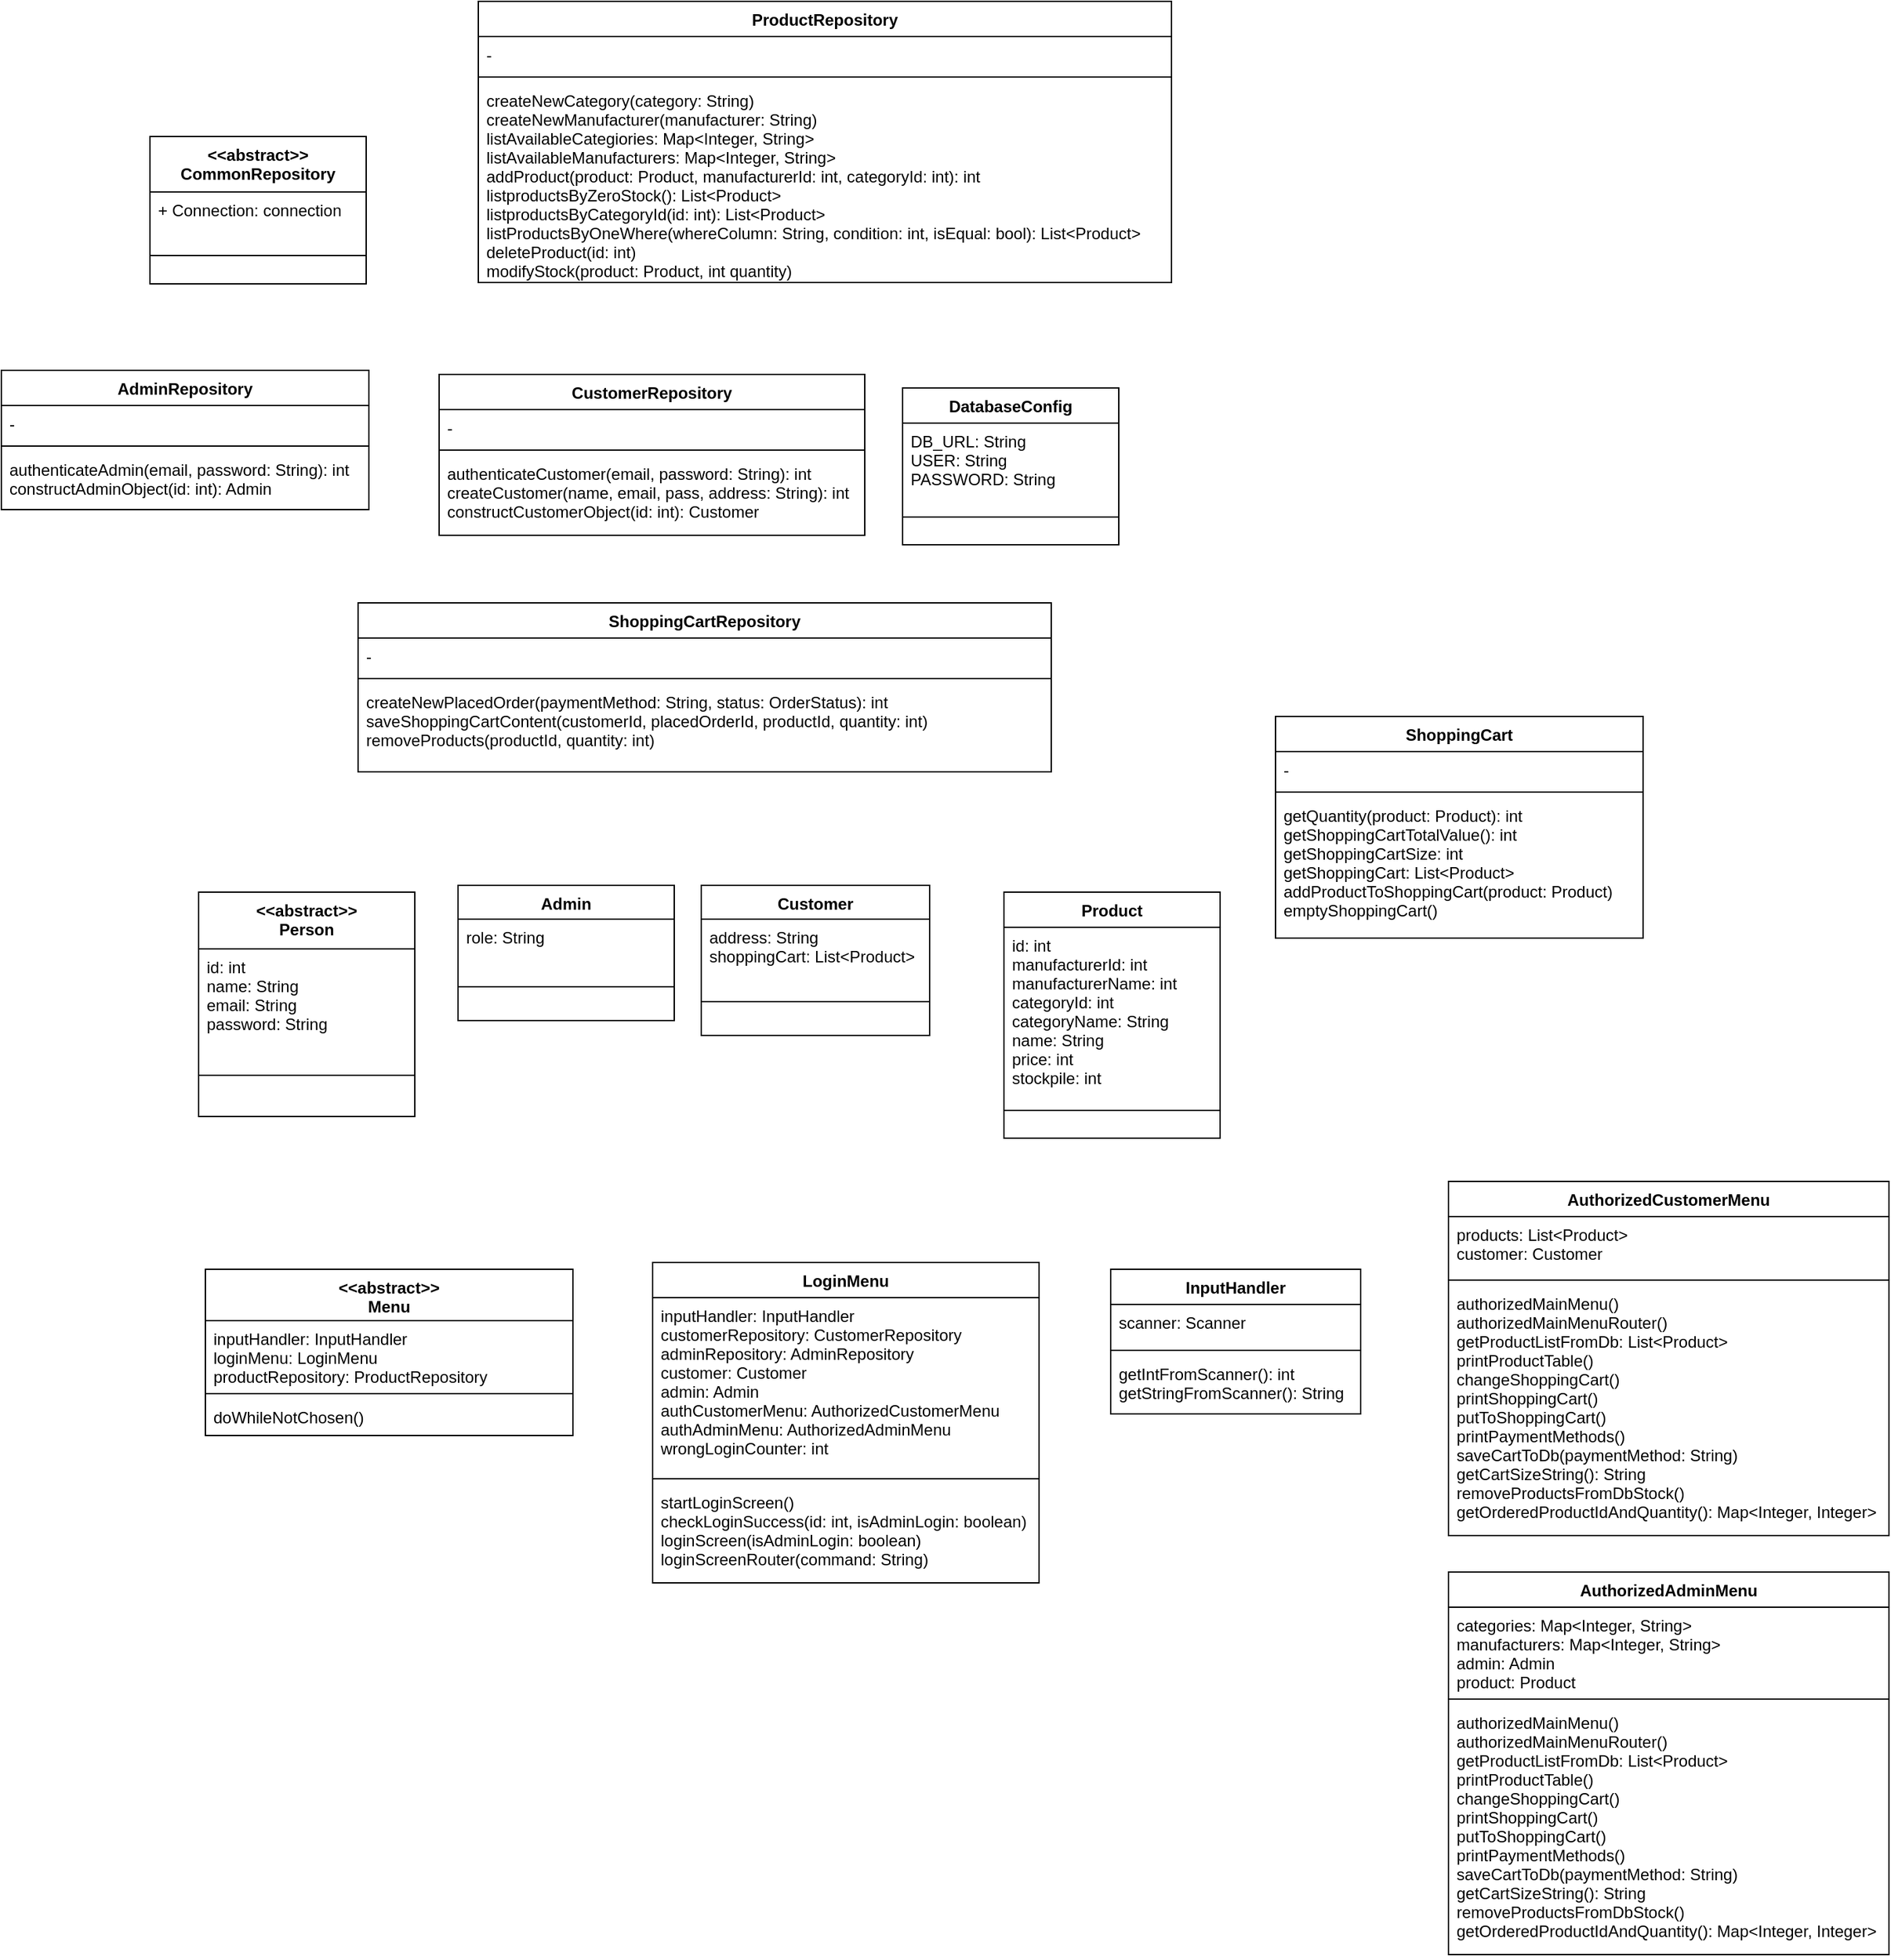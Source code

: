 <mxfile version="16.5.6" type="github">
  <diagram id="Z9Faffj7i-ukGWr66sX4" name="Page-1">
    <mxGraphModel dx="1824" dy="927" grid="0" gridSize="10" guides="1" tooltips="1" connect="1" arrows="1" fold="1" page="1" pageScale="1" pageWidth="827" pageHeight="1169" math="0" shadow="0">
      <root>
        <mxCell id="0" />
        <mxCell id="1" parent="0" />
        <mxCell id="MF9ZLf0BZo5JY9_R4jr4-1" value="&lt;&lt;abstract&gt;&gt;&#xa;CommonRepository" style="swimlane;fontStyle=1;align=center;verticalAlign=top;childLayout=stackLayout;horizontal=1;startSize=41;horizontalStack=0;resizeParent=1;resizeParentMax=0;resizeLast=0;collapsible=1;marginBottom=0;" vertex="1" parent="1">
          <mxGeometry x="140" y="242" width="160" height="109" as="geometry" />
        </mxCell>
        <mxCell id="MF9ZLf0BZo5JY9_R4jr4-2" value="+ Connection: connection" style="text;strokeColor=none;fillColor=none;align=left;verticalAlign=top;spacingLeft=4;spacingRight=4;overflow=hidden;rotatable=0;points=[[0,0.5],[1,0.5]];portConstraint=eastwest;" vertex="1" parent="MF9ZLf0BZo5JY9_R4jr4-1">
          <mxGeometry y="41" width="160" height="26" as="geometry" />
        </mxCell>
        <mxCell id="MF9ZLf0BZo5JY9_R4jr4-3" value="" style="line;strokeWidth=1;fillColor=none;align=left;verticalAlign=middle;spacingTop=-1;spacingLeft=3;spacingRight=3;rotatable=0;labelPosition=right;points=[];portConstraint=eastwest;" vertex="1" parent="MF9ZLf0BZo5JY9_R4jr4-1">
          <mxGeometry y="67" width="160" height="42" as="geometry" />
        </mxCell>
        <mxCell id="MF9ZLf0BZo5JY9_R4jr4-24" value="CustomerRepository" style="swimlane;fontStyle=1;align=center;verticalAlign=top;childLayout=stackLayout;horizontal=1;startSize=26;horizontalStack=0;resizeParent=1;resizeParentMax=0;resizeLast=0;collapsible=1;marginBottom=0;" vertex="1" parent="1">
          <mxGeometry x="354" y="418" width="315" height="119" as="geometry" />
        </mxCell>
        <mxCell id="MF9ZLf0BZo5JY9_R4jr4-25" value="-" style="text;strokeColor=none;fillColor=none;align=left;verticalAlign=top;spacingLeft=4;spacingRight=4;overflow=hidden;rotatable=0;points=[[0,0.5],[1,0.5]];portConstraint=eastwest;" vertex="1" parent="MF9ZLf0BZo5JY9_R4jr4-24">
          <mxGeometry y="26" width="315" height="26" as="geometry" />
        </mxCell>
        <mxCell id="MF9ZLf0BZo5JY9_R4jr4-26" value="" style="line;strokeWidth=1;fillColor=none;align=left;verticalAlign=middle;spacingTop=-1;spacingLeft=3;spacingRight=3;rotatable=0;labelPosition=right;points=[];portConstraint=eastwest;" vertex="1" parent="MF9ZLf0BZo5JY9_R4jr4-24">
          <mxGeometry y="52" width="315" height="8" as="geometry" />
        </mxCell>
        <mxCell id="MF9ZLf0BZo5JY9_R4jr4-27" value="authenticateCustomer(email, password: String): int&#xa;createCustomer(name, email, pass, address: String): int&#xa;constructCustomerObject(id: int): Customer&#xa;" style="text;strokeColor=none;fillColor=none;align=left;verticalAlign=top;spacingLeft=4;spacingRight=4;overflow=hidden;rotatable=0;points=[[0,0.5],[1,0.5]];portConstraint=eastwest;" vertex="1" parent="MF9ZLf0BZo5JY9_R4jr4-24">
          <mxGeometry y="60" width="315" height="59" as="geometry" />
        </mxCell>
        <mxCell id="MF9ZLf0BZo5JY9_R4jr4-28" value="AdminRepository" style="swimlane;fontStyle=1;align=center;verticalAlign=top;childLayout=stackLayout;horizontal=1;startSize=26;horizontalStack=0;resizeParent=1;resizeParentMax=0;resizeLast=0;collapsible=1;marginBottom=0;" vertex="1" parent="1">
          <mxGeometry x="30" y="415" width="272" height="103" as="geometry" />
        </mxCell>
        <mxCell id="MF9ZLf0BZo5JY9_R4jr4-29" value="-" style="text;strokeColor=none;fillColor=none;align=left;verticalAlign=top;spacingLeft=4;spacingRight=4;overflow=hidden;rotatable=0;points=[[0,0.5],[1,0.5]];portConstraint=eastwest;" vertex="1" parent="MF9ZLf0BZo5JY9_R4jr4-28">
          <mxGeometry y="26" width="272" height="26" as="geometry" />
        </mxCell>
        <mxCell id="MF9ZLf0BZo5JY9_R4jr4-30" value="" style="line;strokeWidth=1;fillColor=none;align=left;verticalAlign=middle;spacingTop=-1;spacingLeft=3;spacingRight=3;rotatable=0;labelPosition=right;points=[];portConstraint=eastwest;" vertex="1" parent="MF9ZLf0BZo5JY9_R4jr4-28">
          <mxGeometry y="52" width="272" height="8" as="geometry" />
        </mxCell>
        <mxCell id="MF9ZLf0BZo5JY9_R4jr4-31" value="authenticateAdmin(email, password: String): int&#xa;constructAdminObject(id: int): Admin" style="text;strokeColor=none;fillColor=none;align=left;verticalAlign=top;spacingLeft=4;spacingRight=4;overflow=hidden;rotatable=0;points=[[0,0.5],[1,0.5]];portConstraint=eastwest;" vertex="1" parent="MF9ZLf0BZo5JY9_R4jr4-28">
          <mxGeometry y="60" width="272" height="43" as="geometry" />
        </mxCell>
        <mxCell id="MF9ZLf0BZo5JY9_R4jr4-33" value="&lt;&lt;abstract&gt;&gt;&#xa;Person" style="swimlane;fontStyle=1;align=center;verticalAlign=top;childLayout=stackLayout;horizontal=1;startSize=42;horizontalStack=0;resizeParent=1;resizeParentMax=0;resizeLast=0;collapsible=1;marginBottom=0;" vertex="1" parent="1">
          <mxGeometry x="176" y="801" width="160" height="166" as="geometry" />
        </mxCell>
        <mxCell id="MF9ZLf0BZo5JY9_R4jr4-34" value="id: int&#xa;name: String&#xa;email: String&#xa;password: String" style="text;strokeColor=none;fillColor=none;align=left;verticalAlign=top;spacingLeft=4;spacingRight=4;overflow=hidden;rotatable=0;points=[[0,0.5],[1,0.5]];portConstraint=eastwest;" vertex="1" parent="MF9ZLf0BZo5JY9_R4jr4-33">
          <mxGeometry y="42" width="160" height="63" as="geometry" />
        </mxCell>
        <mxCell id="MF9ZLf0BZo5JY9_R4jr4-35" value="" style="line;strokeWidth=1;fillColor=none;align=left;verticalAlign=middle;spacingTop=-1;spacingLeft=3;spacingRight=3;rotatable=0;labelPosition=right;points=[];portConstraint=eastwest;" vertex="1" parent="MF9ZLf0BZo5JY9_R4jr4-33">
          <mxGeometry y="105" width="160" height="61" as="geometry" />
        </mxCell>
        <mxCell id="MF9ZLf0BZo5JY9_R4jr4-37" value="ProductRepository" style="swimlane;fontStyle=1;align=center;verticalAlign=top;childLayout=stackLayout;horizontal=1;startSize=26;horizontalStack=0;resizeParent=1;resizeParentMax=0;resizeLast=0;collapsible=1;marginBottom=0;" vertex="1" parent="1">
          <mxGeometry x="383" y="142" width="513" height="208" as="geometry" />
        </mxCell>
        <mxCell id="MF9ZLf0BZo5JY9_R4jr4-38" value="-" style="text;strokeColor=none;fillColor=none;align=left;verticalAlign=top;spacingLeft=4;spacingRight=4;overflow=hidden;rotatable=0;points=[[0,0.5],[1,0.5]];portConstraint=eastwest;" vertex="1" parent="MF9ZLf0BZo5JY9_R4jr4-37">
          <mxGeometry y="26" width="513" height="26" as="geometry" />
        </mxCell>
        <mxCell id="MF9ZLf0BZo5JY9_R4jr4-39" value="" style="line;strokeWidth=1;fillColor=none;align=left;verticalAlign=middle;spacingTop=-1;spacingLeft=3;spacingRight=3;rotatable=0;labelPosition=right;points=[];portConstraint=eastwest;" vertex="1" parent="MF9ZLf0BZo5JY9_R4jr4-37">
          <mxGeometry y="52" width="513" height="8" as="geometry" />
        </mxCell>
        <mxCell id="MF9ZLf0BZo5JY9_R4jr4-40" value="createNewCategory(category: String)&#xa;createNewManufacturer(manufacturer: String)&#xa;listAvailableCategiories: Map&lt;Integer, String&gt;&#xa;listAvailableManufacturers: Map&lt;Integer, String&gt;&#xa;addProduct(product: Product, manufacturerId: int, categoryId: int): int&#xa;listproductsByZeroStock(): List&lt;Product&gt;&#xa;listproductsByCategoryId(id: int): List&lt;Product&gt;&#xa;listProductsByOneWhere(whereColumn: String, condition: int, isEqual: bool): List&lt;Product&gt;&#xa;deleteProduct(id: int)&#xa;modifyStock(product: Product, int quantity)&#xa;&#xa;" style="text;strokeColor=none;fillColor=none;align=left;verticalAlign=top;spacingLeft=4;spacingRight=4;overflow=hidden;rotatable=0;points=[[0,0.5],[1,0.5]];portConstraint=eastwest;" vertex="1" parent="MF9ZLf0BZo5JY9_R4jr4-37">
          <mxGeometry y="60" width="513" height="148" as="geometry" />
        </mxCell>
        <mxCell id="MF9ZLf0BZo5JY9_R4jr4-41" value="ShoppingCartRepository" style="swimlane;fontStyle=1;align=center;verticalAlign=top;childLayout=stackLayout;horizontal=1;startSize=26;horizontalStack=0;resizeParent=1;resizeParentMax=0;resizeLast=0;collapsible=1;marginBottom=0;" vertex="1" parent="1">
          <mxGeometry x="294" y="587" width="513" height="125" as="geometry" />
        </mxCell>
        <mxCell id="MF9ZLf0BZo5JY9_R4jr4-42" value="-" style="text;strokeColor=none;fillColor=none;align=left;verticalAlign=top;spacingLeft=4;spacingRight=4;overflow=hidden;rotatable=0;points=[[0,0.5],[1,0.5]];portConstraint=eastwest;" vertex="1" parent="MF9ZLf0BZo5JY9_R4jr4-41">
          <mxGeometry y="26" width="513" height="26" as="geometry" />
        </mxCell>
        <mxCell id="MF9ZLf0BZo5JY9_R4jr4-43" value="" style="line;strokeWidth=1;fillColor=none;align=left;verticalAlign=middle;spacingTop=-1;spacingLeft=3;spacingRight=3;rotatable=0;labelPosition=right;points=[];portConstraint=eastwest;" vertex="1" parent="MF9ZLf0BZo5JY9_R4jr4-41">
          <mxGeometry y="52" width="513" height="8" as="geometry" />
        </mxCell>
        <mxCell id="MF9ZLf0BZo5JY9_R4jr4-44" value="createNewPlacedOrder(paymentMethod: String, status: OrderStatus): int&#xa;saveShoppingCartContent(customerId, placedOrderId, productId, quantity: int)&#xa;removeProducts(productId, quantity: int)" style="text;strokeColor=none;fillColor=none;align=left;verticalAlign=top;spacingLeft=4;spacingRight=4;overflow=hidden;rotatable=0;points=[[0,0.5],[1,0.5]];portConstraint=eastwest;" vertex="1" parent="MF9ZLf0BZo5JY9_R4jr4-41">
          <mxGeometry y="60" width="513" height="65" as="geometry" />
        </mxCell>
        <mxCell id="MF9ZLf0BZo5JY9_R4jr4-45" value="DatabaseConfig" style="swimlane;fontStyle=1;align=center;verticalAlign=top;childLayout=stackLayout;horizontal=1;startSize=26;horizontalStack=0;resizeParent=1;resizeParentMax=0;resizeLast=0;collapsible=1;marginBottom=0;" vertex="1" parent="1">
          <mxGeometry x="697" y="428" width="160" height="116" as="geometry" />
        </mxCell>
        <mxCell id="MF9ZLf0BZo5JY9_R4jr4-46" value="DB_URL: String&#xa;USER: String&#xa;PASSWORD: String" style="text;strokeColor=none;fillColor=none;align=left;verticalAlign=top;spacingLeft=4;spacingRight=4;overflow=hidden;rotatable=0;points=[[0,0.5],[1,0.5]];portConstraint=eastwest;" vertex="1" parent="MF9ZLf0BZo5JY9_R4jr4-45">
          <mxGeometry y="26" width="160" height="49" as="geometry" />
        </mxCell>
        <mxCell id="MF9ZLf0BZo5JY9_R4jr4-47" value="" style="line;strokeWidth=1;fillColor=none;align=left;verticalAlign=middle;spacingTop=-1;spacingLeft=3;spacingRight=3;rotatable=0;labelPosition=right;points=[];portConstraint=eastwest;" vertex="1" parent="MF9ZLf0BZo5JY9_R4jr4-45">
          <mxGeometry y="75" width="160" height="41" as="geometry" />
        </mxCell>
        <mxCell id="MF9ZLf0BZo5JY9_R4jr4-49" value="Admin" style="swimlane;fontStyle=1;align=center;verticalAlign=top;childLayout=stackLayout;horizontal=1;startSize=25;horizontalStack=0;resizeParent=1;resizeParentMax=0;resizeLast=0;collapsible=1;marginBottom=0;" vertex="1" parent="1">
          <mxGeometry x="368" y="796" width="160" height="100" as="geometry" />
        </mxCell>
        <mxCell id="MF9ZLf0BZo5JY9_R4jr4-50" value="role: String" style="text;strokeColor=none;fillColor=none;align=left;verticalAlign=top;spacingLeft=4;spacingRight=4;overflow=hidden;rotatable=0;points=[[0,0.5],[1,0.5]];portConstraint=eastwest;" vertex="1" parent="MF9ZLf0BZo5JY9_R4jr4-49">
          <mxGeometry y="25" width="160" height="25" as="geometry" />
        </mxCell>
        <mxCell id="MF9ZLf0BZo5JY9_R4jr4-51" value="" style="line;strokeWidth=1;fillColor=none;align=left;verticalAlign=middle;spacingTop=-1;spacingLeft=3;spacingRight=3;rotatable=0;labelPosition=right;points=[];portConstraint=eastwest;" vertex="1" parent="MF9ZLf0BZo5JY9_R4jr4-49">
          <mxGeometry y="50" width="160" height="50" as="geometry" />
        </mxCell>
        <mxCell id="MF9ZLf0BZo5JY9_R4jr4-52" value="Customer" style="swimlane;fontStyle=1;align=center;verticalAlign=top;childLayout=stackLayout;horizontal=1;startSize=25;horizontalStack=0;resizeParent=1;resizeParentMax=0;resizeLast=0;collapsible=1;marginBottom=0;" vertex="1" parent="1">
          <mxGeometry x="548" y="796" width="169" height="111" as="geometry" />
        </mxCell>
        <mxCell id="MF9ZLf0BZo5JY9_R4jr4-53" value="address: String&#xa;shoppingCart: List&lt;Product&gt;" style="text;strokeColor=none;fillColor=none;align=left;verticalAlign=top;spacingLeft=4;spacingRight=4;overflow=hidden;rotatable=0;points=[[0,0.5],[1,0.5]];portConstraint=eastwest;" vertex="1" parent="MF9ZLf0BZo5JY9_R4jr4-52">
          <mxGeometry y="25" width="169" height="36" as="geometry" />
        </mxCell>
        <mxCell id="MF9ZLf0BZo5JY9_R4jr4-54" value="" style="line;strokeWidth=1;fillColor=none;align=left;verticalAlign=middle;spacingTop=-1;spacingLeft=3;spacingRight=3;rotatable=0;labelPosition=right;points=[];portConstraint=eastwest;" vertex="1" parent="MF9ZLf0BZo5JY9_R4jr4-52">
          <mxGeometry y="61" width="169" height="50" as="geometry" />
        </mxCell>
        <mxCell id="MF9ZLf0BZo5JY9_R4jr4-55" value="Product" style="swimlane;fontStyle=1;align=center;verticalAlign=top;childLayout=stackLayout;horizontal=1;startSize=26;horizontalStack=0;resizeParent=1;resizeParentMax=0;resizeLast=0;collapsible=1;marginBottom=0;" vertex="1" parent="1">
          <mxGeometry x="772" y="801" width="160" height="182" as="geometry" />
        </mxCell>
        <mxCell id="MF9ZLf0BZo5JY9_R4jr4-56" value="id: int&#xa;manufacturerId: int&#xa;manufacturerName: int&#xa;categoryId: int&#xa;categoryName: String&#xa;name: String&#xa;price: int&#xa;stockpile: int" style="text;strokeColor=none;fillColor=none;align=left;verticalAlign=top;spacingLeft=4;spacingRight=4;overflow=hidden;rotatable=0;points=[[0,0.5],[1,0.5]];portConstraint=eastwest;" vertex="1" parent="MF9ZLf0BZo5JY9_R4jr4-55">
          <mxGeometry y="26" width="160" height="115" as="geometry" />
        </mxCell>
        <mxCell id="MF9ZLf0BZo5JY9_R4jr4-57" value="" style="line;strokeWidth=1;fillColor=none;align=left;verticalAlign=middle;spacingTop=-1;spacingLeft=3;spacingRight=3;rotatable=0;labelPosition=right;points=[];portConstraint=eastwest;" vertex="1" parent="MF9ZLf0BZo5JY9_R4jr4-55">
          <mxGeometry y="141" width="160" height="41" as="geometry" />
        </mxCell>
        <mxCell id="MF9ZLf0BZo5JY9_R4jr4-61" value="ShoppingCart" style="swimlane;fontStyle=1;align=center;verticalAlign=top;childLayout=stackLayout;horizontal=1;startSize=26;horizontalStack=0;resizeParent=1;resizeParentMax=0;resizeLast=0;collapsible=1;marginBottom=0;" vertex="1" parent="1">
          <mxGeometry x="973" y="671" width="272" height="164" as="geometry" />
        </mxCell>
        <mxCell id="MF9ZLf0BZo5JY9_R4jr4-62" value="-" style="text;strokeColor=none;fillColor=none;align=left;verticalAlign=top;spacingLeft=4;spacingRight=4;overflow=hidden;rotatable=0;points=[[0,0.5],[1,0.5]];portConstraint=eastwest;" vertex="1" parent="MF9ZLf0BZo5JY9_R4jr4-61">
          <mxGeometry y="26" width="272" height="26" as="geometry" />
        </mxCell>
        <mxCell id="MF9ZLf0BZo5JY9_R4jr4-63" value="" style="line;strokeWidth=1;fillColor=none;align=left;verticalAlign=middle;spacingTop=-1;spacingLeft=3;spacingRight=3;rotatable=0;labelPosition=right;points=[];portConstraint=eastwest;" vertex="1" parent="MF9ZLf0BZo5JY9_R4jr4-61">
          <mxGeometry y="52" width="272" height="8" as="geometry" />
        </mxCell>
        <mxCell id="MF9ZLf0BZo5JY9_R4jr4-64" value="getQuantity(product: Product): int&#xa;getShoppingCartTotalValue(): int&#xa;getShoppingCartSize: int&#xa;getShoppingCart: List&lt;Product&gt;&#xa;addProductToShoppingCart(product: Product)&#xa;emptyShoppingCart()" style="text;strokeColor=none;fillColor=none;align=left;verticalAlign=top;spacingLeft=4;spacingRight=4;overflow=hidden;rotatable=0;points=[[0,0.5],[1,0.5]];portConstraint=eastwest;" vertex="1" parent="MF9ZLf0BZo5JY9_R4jr4-61">
          <mxGeometry y="60" width="272" height="104" as="geometry" />
        </mxCell>
        <mxCell id="MF9ZLf0BZo5JY9_R4jr4-65" value="&lt;&lt;abstract&gt;&gt;&#xa;Menu" style="swimlane;fontStyle=1;align=center;verticalAlign=top;childLayout=stackLayout;horizontal=1;startSize=38;horizontalStack=0;resizeParent=1;resizeParentMax=0;resizeLast=0;collapsible=1;marginBottom=0;" vertex="1" parent="1">
          <mxGeometry x="181" y="1080" width="272" height="123" as="geometry" />
        </mxCell>
        <mxCell id="MF9ZLf0BZo5JY9_R4jr4-66" value="inputHandler: InputHandler&#xa;loginMenu: LoginMenu&#xa;productRepository: ProductRepository" style="text;strokeColor=none;fillColor=none;align=left;verticalAlign=top;spacingLeft=4;spacingRight=4;overflow=hidden;rotatable=0;points=[[0,0.5],[1,0.5]];portConstraint=eastwest;" vertex="1" parent="MF9ZLf0BZo5JY9_R4jr4-65">
          <mxGeometry y="38" width="272" height="50" as="geometry" />
        </mxCell>
        <mxCell id="MF9ZLf0BZo5JY9_R4jr4-67" value="" style="line;strokeWidth=1;fillColor=none;align=left;verticalAlign=middle;spacingTop=-1;spacingLeft=3;spacingRight=3;rotatable=0;labelPosition=right;points=[];portConstraint=eastwest;" vertex="1" parent="MF9ZLf0BZo5JY9_R4jr4-65">
          <mxGeometry y="88" width="272" height="8" as="geometry" />
        </mxCell>
        <mxCell id="MF9ZLf0BZo5JY9_R4jr4-68" value="doWhileNotChosen()" style="text;strokeColor=none;fillColor=none;align=left;verticalAlign=top;spacingLeft=4;spacingRight=4;overflow=hidden;rotatable=0;points=[[0,0.5],[1,0.5]];portConstraint=eastwest;" vertex="1" parent="MF9ZLf0BZo5JY9_R4jr4-65">
          <mxGeometry y="96" width="272" height="27" as="geometry" />
        </mxCell>
        <mxCell id="MF9ZLf0BZo5JY9_R4jr4-73" value="LoginMenu" style="swimlane;fontStyle=1;align=center;verticalAlign=top;childLayout=stackLayout;horizontal=1;startSize=26;horizontalStack=0;resizeParent=1;resizeParentMax=0;resizeLast=0;collapsible=1;marginBottom=0;" vertex="1" parent="1">
          <mxGeometry x="512" y="1075" width="286" height="237" as="geometry" />
        </mxCell>
        <mxCell id="MF9ZLf0BZo5JY9_R4jr4-74" value="inputHandler: InputHandler&#xa;customerRepository: CustomerRepository&#xa;adminRepository: AdminRepository&#xa;customer: Customer&#xa;admin: Admin&#xa;authCustomerMenu: AuthorizedCustomerMenu&#xa;authAdminMenu: AuthorizedAdminMenu&#xa;wrongLoginCounter: int" style="text;strokeColor=none;fillColor=none;align=left;verticalAlign=top;spacingLeft=4;spacingRight=4;overflow=hidden;rotatable=0;points=[[0,0.5],[1,0.5]];portConstraint=eastwest;" vertex="1" parent="MF9ZLf0BZo5JY9_R4jr4-73">
          <mxGeometry y="26" width="286" height="130" as="geometry" />
        </mxCell>
        <mxCell id="MF9ZLf0BZo5JY9_R4jr4-75" value="" style="line;strokeWidth=1;fillColor=none;align=left;verticalAlign=middle;spacingTop=-1;spacingLeft=3;spacingRight=3;rotatable=0;labelPosition=right;points=[];portConstraint=eastwest;" vertex="1" parent="MF9ZLf0BZo5JY9_R4jr4-73">
          <mxGeometry y="156" width="286" height="8" as="geometry" />
        </mxCell>
        <mxCell id="MF9ZLf0BZo5JY9_R4jr4-76" value="startLoginScreen()&#xa;checkLoginSuccess(id: int, isAdminLogin: boolean)&#xa;loginScreen(isAdminLogin: boolean)&#xa;loginScreenRouter(command: String)" style="text;strokeColor=none;fillColor=none;align=left;verticalAlign=top;spacingLeft=4;spacingRight=4;overflow=hidden;rotatable=0;points=[[0,0.5],[1,0.5]];portConstraint=eastwest;" vertex="1" parent="MF9ZLf0BZo5JY9_R4jr4-73">
          <mxGeometry y="164" width="286" height="73" as="geometry" />
        </mxCell>
        <mxCell id="MF9ZLf0BZo5JY9_R4jr4-77" value="InputHandler" style="swimlane;fontStyle=1;align=center;verticalAlign=top;childLayout=stackLayout;horizontal=1;startSize=26;horizontalStack=0;resizeParent=1;resizeParentMax=0;resizeLast=0;collapsible=1;marginBottom=0;" vertex="1" parent="1">
          <mxGeometry x="851" y="1080" width="185" height="107" as="geometry" />
        </mxCell>
        <mxCell id="MF9ZLf0BZo5JY9_R4jr4-78" value="scanner: Scanner" style="text;strokeColor=none;fillColor=none;align=left;verticalAlign=top;spacingLeft=4;spacingRight=4;overflow=hidden;rotatable=0;points=[[0,0.5],[1,0.5]];portConstraint=eastwest;" vertex="1" parent="MF9ZLf0BZo5JY9_R4jr4-77">
          <mxGeometry y="26" width="185" height="30" as="geometry" />
        </mxCell>
        <mxCell id="MF9ZLf0BZo5JY9_R4jr4-79" value="" style="line;strokeWidth=1;fillColor=none;align=left;verticalAlign=middle;spacingTop=-1;spacingLeft=3;spacingRight=3;rotatable=0;labelPosition=right;points=[];portConstraint=eastwest;" vertex="1" parent="MF9ZLf0BZo5JY9_R4jr4-77">
          <mxGeometry y="56" width="185" height="8" as="geometry" />
        </mxCell>
        <mxCell id="MF9ZLf0BZo5JY9_R4jr4-80" value="getIntFromScanner(): int&#xa;getStringFromScanner(): String" style="text;strokeColor=none;fillColor=none;align=left;verticalAlign=top;spacingLeft=4;spacingRight=4;overflow=hidden;rotatable=0;points=[[0,0.5],[1,0.5]];portConstraint=eastwest;" vertex="1" parent="MF9ZLf0BZo5JY9_R4jr4-77">
          <mxGeometry y="64" width="185" height="43" as="geometry" />
        </mxCell>
        <mxCell id="MF9ZLf0BZo5JY9_R4jr4-81" value="AuthorizedCustomerMenu" style="swimlane;fontStyle=1;align=center;verticalAlign=top;childLayout=stackLayout;horizontal=1;startSize=26;horizontalStack=0;resizeParent=1;resizeParentMax=0;resizeLast=0;collapsible=1;marginBottom=0;" vertex="1" parent="1">
          <mxGeometry x="1101" y="1015" width="326" height="262" as="geometry" />
        </mxCell>
        <mxCell id="MF9ZLf0BZo5JY9_R4jr4-82" value="products: List&lt;Product&gt;&#xa;customer: Customer" style="text;strokeColor=none;fillColor=none;align=left;verticalAlign=top;spacingLeft=4;spacingRight=4;overflow=hidden;rotatable=0;points=[[0,0.5],[1,0.5]];portConstraint=eastwest;" vertex="1" parent="MF9ZLf0BZo5JY9_R4jr4-81">
          <mxGeometry y="26" width="326" height="43" as="geometry" />
        </mxCell>
        <mxCell id="MF9ZLf0BZo5JY9_R4jr4-83" value="" style="line;strokeWidth=1;fillColor=none;align=left;verticalAlign=middle;spacingTop=-1;spacingLeft=3;spacingRight=3;rotatable=0;labelPosition=right;points=[];portConstraint=eastwest;" vertex="1" parent="MF9ZLf0BZo5JY9_R4jr4-81">
          <mxGeometry y="69" width="326" height="8" as="geometry" />
        </mxCell>
        <mxCell id="MF9ZLf0BZo5JY9_R4jr4-84" value="authorizedMainMenu()&#xa;authorizedMainMenuRouter()&#xa;getProductListFromDb: List&lt;Product&gt;&#xa;printProductTable()&#xa;changeShoppingCart()&#xa;printShoppingCart()&#xa;putToShoppingCart()&#xa;printPaymentMethods()&#xa;saveCartToDb(paymentMethod: String)&#xa;getCartSizeString(): String&#xa;removeProductsFromDbStock()&#xa;getOrderedProductIdAndQuantity(): Map&lt;Integer, Integer&gt;" style="text;strokeColor=none;fillColor=none;align=left;verticalAlign=top;spacingLeft=4;spacingRight=4;overflow=hidden;rotatable=0;points=[[0,0.5],[1,0.5]];portConstraint=eastwest;" vertex="1" parent="MF9ZLf0BZo5JY9_R4jr4-81">
          <mxGeometry y="77" width="326" height="185" as="geometry" />
        </mxCell>
        <mxCell id="MF9ZLf0BZo5JY9_R4jr4-85" value="AuthorizedAdminMenu" style="swimlane;fontStyle=1;align=center;verticalAlign=top;childLayout=stackLayout;horizontal=1;startSize=26;horizontalStack=0;resizeParent=1;resizeParentMax=0;resizeLast=0;collapsible=1;marginBottom=0;" vertex="1" parent="1">
          <mxGeometry x="1101" y="1304" width="326" height="283" as="geometry" />
        </mxCell>
        <mxCell id="MF9ZLf0BZo5JY9_R4jr4-86" value="categories: Map&lt;Integer, String&gt;&#xa;manufacturers: Map&lt;Integer, String&gt;&#xa;admin: Admin&#xa;product: Product" style="text;strokeColor=none;fillColor=none;align=left;verticalAlign=top;spacingLeft=4;spacingRight=4;overflow=hidden;rotatable=0;points=[[0,0.5],[1,0.5]];portConstraint=eastwest;" vertex="1" parent="MF9ZLf0BZo5JY9_R4jr4-85">
          <mxGeometry y="26" width="326" height="64" as="geometry" />
        </mxCell>
        <mxCell id="MF9ZLf0BZo5JY9_R4jr4-87" value="" style="line;strokeWidth=1;fillColor=none;align=left;verticalAlign=middle;spacingTop=-1;spacingLeft=3;spacingRight=3;rotatable=0;labelPosition=right;points=[];portConstraint=eastwest;" vertex="1" parent="MF9ZLf0BZo5JY9_R4jr4-85">
          <mxGeometry y="90" width="326" height="8" as="geometry" />
        </mxCell>
        <mxCell id="MF9ZLf0BZo5JY9_R4jr4-88" value="authorizedMainMenu()&#xa;authorizedMainMenuRouter()&#xa;getProductListFromDb: List&lt;Product&gt;&#xa;printProductTable()&#xa;changeShoppingCart()&#xa;printShoppingCart()&#xa;putToShoppingCart()&#xa;printPaymentMethods()&#xa;saveCartToDb(paymentMethod: String)&#xa;getCartSizeString(): String&#xa;removeProductsFromDbStock()&#xa;getOrderedProductIdAndQuantity(): Map&lt;Integer, Integer&gt;" style="text;strokeColor=none;fillColor=none;align=left;verticalAlign=top;spacingLeft=4;spacingRight=4;overflow=hidden;rotatable=0;points=[[0,0.5],[1,0.5]];portConstraint=eastwest;" vertex="1" parent="MF9ZLf0BZo5JY9_R4jr4-85">
          <mxGeometry y="98" width="326" height="185" as="geometry" />
        </mxCell>
      </root>
    </mxGraphModel>
  </diagram>
</mxfile>
